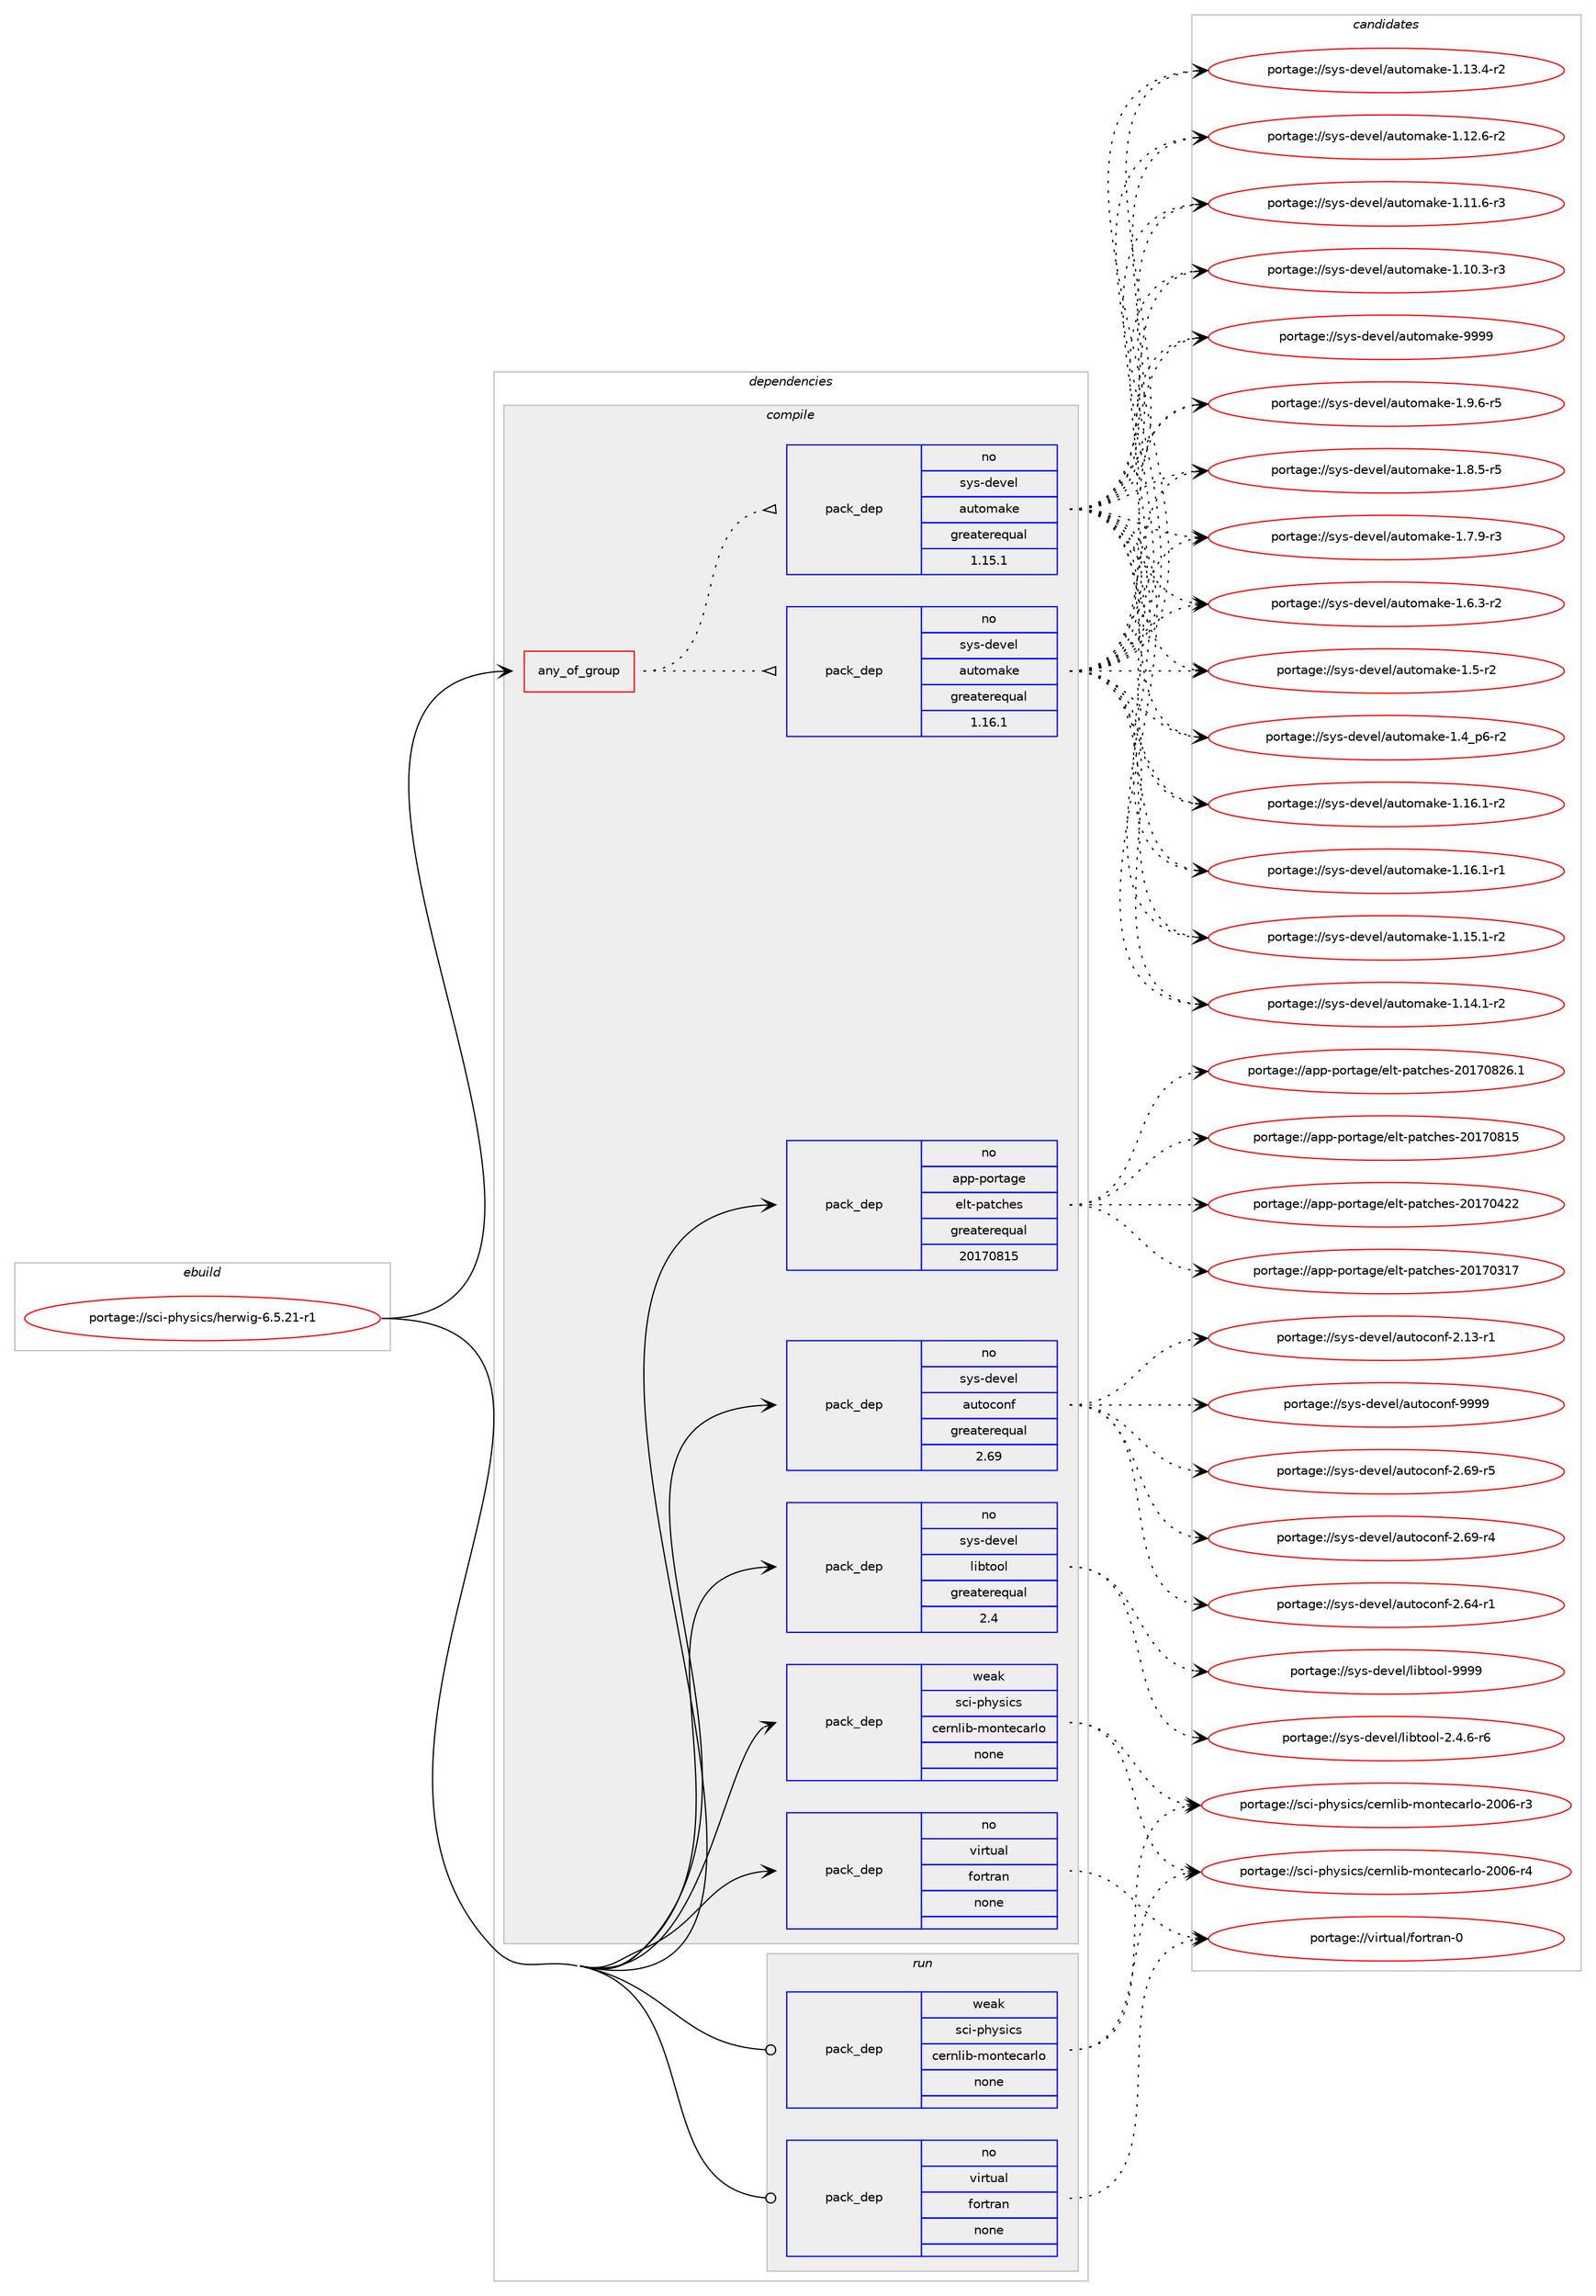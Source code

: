 digraph prolog {

# *************
# Graph options
# *************

newrank=true;
concentrate=true;
compound=true;
graph [rankdir=LR,fontname=Helvetica,fontsize=10,ranksep=1.5];#, ranksep=2.5, nodesep=0.2];
edge  [arrowhead=vee];
node  [fontname=Helvetica,fontsize=10];

# **********
# The ebuild
# **********

subgraph cluster_leftcol {
color=gray;
rank=same;
label=<<i>ebuild</i>>;
id [label="portage://sci-physics/herwig-6.5.21-r1", color=red, width=4, href="../sci-physics/herwig-6.5.21-r1.svg"];
}

# ****************
# The dependencies
# ****************

subgraph cluster_midcol {
color=gray;
label=<<i>dependencies</i>>;
subgraph cluster_compile {
fillcolor="#eeeeee";
style=filled;
label=<<i>compile</i>>;
subgraph any1343 {
dependency83559 [label=<<TABLE BORDER="0" CELLBORDER="1" CELLSPACING="0" CELLPADDING="4"><TR><TD CELLPADDING="10">any_of_group</TD></TR></TABLE>>, shape=none, color=red];subgraph pack65722 {
dependency83560 [label=<<TABLE BORDER="0" CELLBORDER="1" CELLSPACING="0" CELLPADDING="4" WIDTH="220"><TR><TD ROWSPAN="6" CELLPADDING="30">pack_dep</TD></TR><TR><TD WIDTH="110">no</TD></TR><TR><TD>sys-devel</TD></TR><TR><TD>automake</TD></TR><TR><TD>greaterequal</TD></TR><TR><TD>1.16.1</TD></TR></TABLE>>, shape=none, color=blue];
}
dependency83559:e -> dependency83560:w [weight=20,style="dotted",arrowhead="oinv"];
subgraph pack65723 {
dependency83561 [label=<<TABLE BORDER="0" CELLBORDER="1" CELLSPACING="0" CELLPADDING="4" WIDTH="220"><TR><TD ROWSPAN="6" CELLPADDING="30">pack_dep</TD></TR><TR><TD WIDTH="110">no</TD></TR><TR><TD>sys-devel</TD></TR><TR><TD>automake</TD></TR><TR><TD>greaterequal</TD></TR><TR><TD>1.15.1</TD></TR></TABLE>>, shape=none, color=blue];
}
dependency83559:e -> dependency83561:w [weight=20,style="dotted",arrowhead="oinv"];
}
id:e -> dependency83559:w [weight=20,style="solid",arrowhead="vee"];
subgraph pack65724 {
dependency83562 [label=<<TABLE BORDER="0" CELLBORDER="1" CELLSPACING="0" CELLPADDING="4" WIDTH="220"><TR><TD ROWSPAN="6" CELLPADDING="30">pack_dep</TD></TR><TR><TD WIDTH="110">no</TD></TR><TR><TD>app-portage</TD></TR><TR><TD>elt-patches</TD></TR><TR><TD>greaterequal</TD></TR><TR><TD>20170815</TD></TR></TABLE>>, shape=none, color=blue];
}
id:e -> dependency83562:w [weight=20,style="solid",arrowhead="vee"];
subgraph pack65725 {
dependency83563 [label=<<TABLE BORDER="0" CELLBORDER="1" CELLSPACING="0" CELLPADDING="4" WIDTH="220"><TR><TD ROWSPAN="6" CELLPADDING="30">pack_dep</TD></TR><TR><TD WIDTH="110">no</TD></TR><TR><TD>sys-devel</TD></TR><TR><TD>autoconf</TD></TR><TR><TD>greaterequal</TD></TR><TR><TD>2.69</TD></TR></TABLE>>, shape=none, color=blue];
}
id:e -> dependency83563:w [weight=20,style="solid",arrowhead="vee"];
subgraph pack65726 {
dependency83564 [label=<<TABLE BORDER="0" CELLBORDER="1" CELLSPACING="0" CELLPADDING="4" WIDTH="220"><TR><TD ROWSPAN="6" CELLPADDING="30">pack_dep</TD></TR><TR><TD WIDTH="110">no</TD></TR><TR><TD>sys-devel</TD></TR><TR><TD>libtool</TD></TR><TR><TD>greaterequal</TD></TR><TR><TD>2.4</TD></TR></TABLE>>, shape=none, color=blue];
}
id:e -> dependency83564:w [weight=20,style="solid",arrowhead="vee"];
subgraph pack65727 {
dependency83565 [label=<<TABLE BORDER="0" CELLBORDER="1" CELLSPACING="0" CELLPADDING="4" WIDTH="220"><TR><TD ROWSPAN="6" CELLPADDING="30">pack_dep</TD></TR><TR><TD WIDTH="110">no</TD></TR><TR><TD>virtual</TD></TR><TR><TD>fortran</TD></TR><TR><TD>none</TD></TR><TR><TD></TD></TR></TABLE>>, shape=none, color=blue];
}
id:e -> dependency83565:w [weight=20,style="solid",arrowhead="vee"];
subgraph pack65728 {
dependency83566 [label=<<TABLE BORDER="0" CELLBORDER="1" CELLSPACING="0" CELLPADDING="4" WIDTH="220"><TR><TD ROWSPAN="6" CELLPADDING="30">pack_dep</TD></TR><TR><TD WIDTH="110">weak</TD></TR><TR><TD>sci-physics</TD></TR><TR><TD>cernlib-montecarlo</TD></TR><TR><TD>none</TD></TR><TR><TD></TD></TR></TABLE>>, shape=none, color=blue];
}
id:e -> dependency83566:w [weight=20,style="solid",arrowhead="vee"];
}
subgraph cluster_compileandrun {
fillcolor="#eeeeee";
style=filled;
label=<<i>compile and run</i>>;
}
subgraph cluster_run {
fillcolor="#eeeeee";
style=filled;
label=<<i>run</i>>;
subgraph pack65729 {
dependency83567 [label=<<TABLE BORDER="0" CELLBORDER="1" CELLSPACING="0" CELLPADDING="4" WIDTH="220"><TR><TD ROWSPAN="6" CELLPADDING="30">pack_dep</TD></TR><TR><TD WIDTH="110">no</TD></TR><TR><TD>virtual</TD></TR><TR><TD>fortran</TD></TR><TR><TD>none</TD></TR><TR><TD></TD></TR></TABLE>>, shape=none, color=blue];
}
id:e -> dependency83567:w [weight=20,style="solid",arrowhead="odot"];
subgraph pack65730 {
dependency83568 [label=<<TABLE BORDER="0" CELLBORDER="1" CELLSPACING="0" CELLPADDING="4" WIDTH="220"><TR><TD ROWSPAN="6" CELLPADDING="30">pack_dep</TD></TR><TR><TD WIDTH="110">weak</TD></TR><TR><TD>sci-physics</TD></TR><TR><TD>cernlib-montecarlo</TD></TR><TR><TD>none</TD></TR><TR><TD></TD></TR></TABLE>>, shape=none, color=blue];
}
id:e -> dependency83568:w [weight=20,style="solid",arrowhead="odot"];
}
}

# **************
# The candidates
# **************

subgraph cluster_choices {
rank=same;
color=gray;
label=<<i>candidates</i>>;

subgraph choice65722 {
color=black;
nodesep=1;
choice115121115451001011181011084797117116111109971071014557575757 [label="portage://sys-devel/automake-9999", color=red, width=4,href="../sys-devel/automake-9999.svg"];
choice115121115451001011181011084797117116111109971071014549465746544511453 [label="portage://sys-devel/automake-1.9.6-r5", color=red, width=4,href="../sys-devel/automake-1.9.6-r5.svg"];
choice115121115451001011181011084797117116111109971071014549465646534511453 [label="portage://sys-devel/automake-1.8.5-r5", color=red, width=4,href="../sys-devel/automake-1.8.5-r5.svg"];
choice115121115451001011181011084797117116111109971071014549465546574511451 [label="portage://sys-devel/automake-1.7.9-r3", color=red, width=4,href="../sys-devel/automake-1.7.9-r3.svg"];
choice115121115451001011181011084797117116111109971071014549465446514511450 [label="portage://sys-devel/automake-1.6.3-r2", color=red, width=4,href="../sys-devel/automake-1.6.3-r2.svg"];
choice11512111545100101118101108479711711611110997107101454946534511450 [label="portage://sys-devel/automake-1.5-r2", color=red, width=4,href="../sys-devel/automake-1.5-r2.svg"];
choice115121115451001011181011084797117116111109971071014549465295112544511450 [label="portage://sys-devel/automake-1.4_p6-r2", color=red, width=4,href="../sys-devel/automake-1.4_p6-r2.svg"];
choice11512111545100101118101108479711711611110997107101454946495446494511450 [label="portage://sys-devel/automake-1.16.1-r2", color=red, width=4,href="../sys-devel/automake-1.16.1-r2.svg"];
choice11512111545100101118101108479711711611110997107101454946495446494511449 [label="portage://sys-devel/automake-1.16.1-r1", color=red, width=4,href="../sys-devel/automake-1.16.1-r1.svg"];
choice11512111545100101118101108479711711611110997107101454946495346494511450 [label="portage://sys-devel/automake-1.15.1-r2", color=red, width=4,href="../sys-devel/automake-1.15.1-r2.svg"];
choice11512111545100101118101108479711711611110997107101454946495246494511450 [label="portage://sys-devel/automake-1.14.1-r2", color=red, width=4,href="../sys-devel/automake-1.14.1-r2.svg"];
choice11512111545100101118101108479711711611110997107101454946495146524511450 [label="portage://sys-devel/automake-1.13.4-r2", color=red, width=4,href="../sys-devel/automake-1.13.4-r2.svg"];
choice11512111545100101118101108479711711611110997107101454946495046544511450 [label="portage://sys-devel/automake-1.12.6-r2", color=red, width=4,href="../sys-devel/automake-1.12.6-r2.svg"];
choice11512111545100101118101108479711711611110997107101454946494946544511451 [label="portage://sys-devel/automake-1.11.6-r3", color=red, width=4,href="../sys-devel/automake-1.11.6-r3.svg"];
choice11512111545100101118101108479711711611110997107101454946494846514511451 [label="portage://sys-devel/automake-1.10.3-r3", color=red, width=4,href="../sys-devel/automake-1.10.3-r3.svg"];
dependency83560:e -> choice115121115451001011181011084797117116111109971071014557575757:w [style=dotted,weight="100"];
dependency83560:e -> choice115121115451001011181011084797117116111109971071014549465746544511453:w [style=dotted,weight="100"];
dependency83560:e -> choice115121115451001011181011084797117116111109971071014549465646534511453:w [style=dotted,weight="100"];
dependency83560:e -> choice115121115451001011181011084797117116111109971071014549465546574511451:w [style=dotted,weight="100"];
dependency83560:e -> choice115121115451001011181011084797117116111109971071014549465446514511450:w [style=dotted,weight="100"];
dependency83560:e -> choice11512111545100101118101108479711711611110997107101454946534511450:w [style=dotted,weight="100"];
dependency83560:e -> choice115121115451001011181011084797117116111109971071014549465295112544511450:w [style=dotted,weight="100"];
dependency83560:e -> choice11512111545100101118101108479711711611110997107101454946495446494511450:w [style=dotted,weight="100"];
dependency83560:e -> choice11512111545100101118101108479711711611110997107101454946495446494511449:w [style=dotted,weight="100"];
dependency83560:e -> choice11512111545100101118101108479711711611110997107101454946495346494511450:w [style=dotted,weight="100"];
dependency83560:e -> choice11512111545100101118101108479711711611110997107101454946495246494511450:w [style=dotted,weight="100"];
dependency83560:e -> choice11512111545100101118101108479711711611110997107101454946495146524511450:w [style=dotted,weight="100"];
dependency83560:e -> choice11512111545100101118101108479711711611110997107101454946495046544511450:w [style=dotted,weight="100"];
dependency83560:e -> choice11512111545100101118101108479711711611110997107101454946494946544511451:w [style=dotted,weight="100"];
dependency83560:e -> choice11512111545100101118101108479711711611110997107101454946494846514511451:w [style=dotted,weight="100"];
}
subgraph choice65723 {
color=black;
nodesep=1;
choice115121115451001011181011084797117116111109971071014557575757 [label="portage://sys-devel/automake-9999", color=red, width=4,href="../sys-devel/automake-9999.svg"];
choice115121115451001011181011084797117116111109971071014549465746544511453 [label="portage://sys-devel/automake-1.9.6-r5", color=red, width=4,href="../sys-devel/automake-1.9.6-r5.svg"];
choice115121115451001011181011084797117116111109971071014549465646534511453 [label="portage://sys-devel/automake-1.8.5-r5", color=red, width=4,href="../sys-devel/automake-1.8.5-r5.svg"];
choice115121115451001011181011084797117116111109971071014549465546574511451 [label="portage://sys-devel/automake-1.7.9-r3", color=red, width=4,href="../sys-devel/automake-1.7.9-r3.svg"];
choice115121115451001011181011084797117116111109971071014549465446514511450 [label="portage://sys-devel/automake-1.6.3-r2", color=red, width=4,href="../sys-devel/automake-1.6.3-r2.svg"];
choice11512111545100101118101108479711711611110997107101454946534511450 [label="portage://sys-devel/automake-1.5-r2", color=red, width=4,href="../sys-devel/automake-1.5-r2.svg"];
choice115121115451001011181011084797117116111109971071014549465295112544511450 [label="portage://sys-devel/automake-1.4_p6-r2", color=red, width=4,href="../sys-devel/automake-1.4_p6-r2.svg"];
choice11512111545100101118101108479711711611110997107101454946495446494511450 [label="portage://sys-devel/automake-1.16.1-r2", color=red, width=4,href="../sys-devel/automake-1.16.1-r2.svg"];
choice11512111545100101118101108479711711611110997107101454946495446494511449 [label="portage://sys-devel/automake-1.16.1-r1", color=red, width=4,href="../sys-devel/automake-1.16.1-r1.svg"];
choice11512111545100101118101108479711711611110997107101454946495346494511450 [label="portage://sys-devel/automake-1.15.1-r2", color=red, width=4,href="../sys-devel/automake-1.15.1-r2.svg"];
choice11512111545100101118101108479711711611110997107101454946495246494511450 [label="portage://sys-devel/automake-1.14.1-r2", color=red, width=4,href="../sys-devel/automake-1.14.1-r2.svg"];
choice11512111545100101118101108479711711611110997107101454946495146524511450 [label="portage://sys-devel/automake-1.13.4-r2", color=red, width=4,href="../sys-devel/automake-1.13.4-r2.svg"];
choice11512111545100101118101108479711711611110997107101454946495046544511450 [label="portage://sys-devel/automake-1.12.6-r2", color=red, width=4,href="../sys-devel/automake-1.12.6-r2.svg"];
choice11512111545100101118101108479711711611110997107101454946494946544511451 [label="portage://sys-devel/automake-1.11.6-r3", color=red, width=4,href="../sys-devel/automake-1.11.6-r3.svg"];
choice11512111545100101118101108479711711611110997107101454946494846514511451 [label="portage://sys-devel/automake-1.10.3-r3", color=red, width=4,href="../sys-devel/automake-1.10.3-r3.svg"];
dependency83561:e -> choice115121115451001011181011084797117116111109971071014557575757:w [style=dotted,weight="100"];
dependency83561:e -> choice115121115451001011181011084797117116111109971071014549465746544511453:w [style=dotted,weight="100"];
dependency83561:e -> choice115121115451001011181011084797117116111109971071014549465646534511453:w [style=dotted,weight="100"];
dependency83561:e -> choice115121115451001011181011084797117116111109971071014549465546574511451:w [style=dotted,weight="100"];
dependency83561:e -> choice115121115451001011181011084797117116111109971071014549465446514511450:w [style=dotted,weight="100"];
dependency83561:e -> choice11512111545100101118101108479711711611110997107101454946534511450:w [style=dotted,weight="100"];
dependency83561:e -> choice115121115451001011181011084797117116111109971071014549465295112544511450:w [style=dotted,weight="100"];
dependency83561:e -> choice11512111545100101118101108479711711611110997107101454946495446494511450:w [style=dotted,weight="100"];
dependency83561:e -> choice11512111545100101118101108479711711611110997107101454946495446494511449:w [style=dotted,weight="100"];
dependency83561:e -> choice11512111545100101118101108479711711611110997107101454946495346494511450:w [style=dotted,weight="100"];
dependency83561:e -> choice11512111545100101118101108479711711611110997107101454946495246494511450:w [style=dotted,weight="100"];
dependency83561:e -> choice11512111545100101118101108479711711611110997107101454946495146524511450:w [style=dotted,weight="100"];
dependency83561:e -> choice11512111545100101118101108479711711611110997107101454946495046544511450:w [style=dotted,weight="100"];
dependency83561:e -> choice11512111545100101118101108479711711611110997107101454946494946544511451:w [style=dotted,weight="100"];
dependency83561:e -> choice11512111545100101118101108479711711611110997107101454946494846514511451:w [style=dotted,weight="100"];
}
subgraph choice65724 {
color=black;
nodesep=1;
choice971121124511211111411697103101471011081164511297116991041011154550484955485650544649 [label="portage://app-portage/elt-patches-20170826.1", color=red, width=4,href="../app-portage/elt-patches-20170826.1.svg"];
choice97112112451121111141169710310147101108116451129711699104101115455048495548564953 [label="portage://app-portage/elt-patches-20170815", color=red, width=4,href="../app-portage/elt-patches-20170815.svg"];
choice97112112451121111141169710310147101108116451129711699104101115455048495548525050 [label="portage://app-portage/elt-patches-20170422", color=red, width=4,href="../app-portage/elt-patches-20170422.svg"];
choice97112112451121111141169710310147101108116451129711699104101115455048495548514955 [label="portage://app-portage/elt-patches-20170317", color=red, width=4,href="../app-portage/elt-patches-20170317.svg"];
dependency83562:e -> choice971121124511211111411697103101471011081164511297116991041011154550484955485650544649:w [style=dotted,weight="100"];
dependency83562:e -> choice97112112451121111141169710310147101108116451129711699104101115455048495548564953:w [style=dotted,weight="100"];
dependency83562:e -> choice97112112451121111141169710310147101108116451129711699104101115455048495548525050:w [style=dotted,weight="100"];
dependency83562:e -> choice97112112451121111141169710310147101108116451129711699104101115455048495548514955:w [style=dotted,weight="100"];
}
subgraph choice65725 {
color=black;
nodesep=1;
choice115121115451001011181011084797117116111991111101024557575757 [label="portage://sys-devel/autoconf-9999", color=red, width=4,href="../sys-devel/autoconf-9999.svg"];
choice1151211154510010111810110847971171161119911111010245504654574511453 [label="portage://sys-devel/autoconf-2.69-r5", color=red, width=4,href="../sys-devel/autoconf-2.69-r5.svg"];
choice1151211154510010111810110847971171161119911111010245504654574511452 [label="portage://sys-devel/autoconf-2.69-r4", color=red, width=4,href="../sys-devel/autoconf-2.69-r4.svg"];
choice1151211154510010111810110847971171161119911111010245504654524511449 [label="portage://sys-devel/autoconf-2.64-r1", color=red, width=4,href="../sys-devel/autoconf-2.64-r1.svg"];
choice1151211154510010111810110847971171161119911111010245504649514511449 [label="portage://sys-devel/autoconf-2.13-r1", color=red, width=4,href="../sys-devel/autoconf-2.13-r1.svg"];
dependency83563:e -> choice115121115451001011181011084797117116111991111101024557575757:w [style=dotted,weight="100"];
dependency83563:e -> choice1151211154510010111810110847971171161119911111010245504654574511453:w [style=dotted,weight="100"];
dependency83563:e -> choice1151211154510010111810110847971171161119911111010245504654574511452:w [style=dotted,weight="100"];
dependency83563:e -> choice1151211154510010111810110847971171161119911111010245504654524511449:w [style=dotted,weight="100"];
dependency83563:e -> choice1151211154510010111810110847971171161119911111010245504649514511449:w [style=dotted,weight="100"];
}
subgraph choice65726 {
color=black;
nodesep=1;
choice1151211154510010111810110847108105981161111111084557575757 [label="portage://sys-devel/libtool-9999", color=red, width=4,href="../sys-devel/libtool-9999.svg"];
choice1151211154510010111810110847108105981161111111084550465246544511454 [label="portage://sys-devel/libtool-2.4.6-r6", color=red, width=4,href="../sys-devel/libtool-2.4.6-r6.svg"];
dependency83564:e -> choice1151211154510010111810110847108105981161111111084557575757:w [style=dotted,weight="100"];
dependency83564:e -> choice1151211154510010111810110847108105981161111111084550465246544511454:w [style=dotted,weight="100"];
}
subgraph choice65727 {
color=black;
nodesep=1;
choice1181051141161179710847102111114116114971104548 [label="portage://virtual/fortran-0", color=red, width=4,href="../virtual/fortran-0.svg"];
dependency83565:e -> choice1181051141161179710847102111114116114971104548:w [style=dotted,weight="100"];
}
subgraph choice65728 {
color=black;
nodesep=1;
choice11599105451121041211151059911547991011141101081059845109111110116101999711410811145504848544511452 [label="portage://sci-physics/cernlib-montecarlo-2006-r4", color=red, width=4,href="../sci-physics/cernlib-montecarlo-2006-r4.svg"];
choice11599105451121041211151059911547991011141101081059845109111110116101999711410811145504848544511451 [label="portage://sci-physics/cernlib-montecarlo-2006-r3", color=red, width=4,href="../sci-physics/cernlib-montecarlo-2006-r3.svg"];
dependency83566:e -> choice11599105451121041211151059911547991011141101081059845109111110116101999711410811145504848544511452:w [style=dotted,weight="100"];
dependency83566:e -> choice11599105451121041211151059911547991011141101081059845109111110116101999711410811145504848544511451:w [style=dotted,weight="100"];
}
subgraph choice65729 {
color=black;
nodesep=1;
choice1181051141161179710847102111114116114971104548 [label="portage://virtual/fortran-0", color=red, width=4,href="../virtual/fortran-0.svg"];
dependency83567:e -> choice1181051141161179710847102111114116114971104548:w [style=dotted,weight="100"];
}
subgraph choice65730 {
color=black;
nodesep=1;
choice11599105451121041211151059911547991011141101081059845109111110116101999711410811145504848544511452 [label="portage://sci-physics/cernlib-montecarlo-2006-r4", color=red, width=4,href="../sci-physics/cernlib-montecarlo-2006-r4.svg"];
choice11599105451121041211151059911547991011141101081059845109111110116101999711410811145504848544511451 [label="portage://sci-physics/cernlib-montecarlo-2006-r3", color=red, width=4,href="../sci-physics/cernlib-montecarlo-2006-r3.svg"];
dependency83568:e -> choice11599105451121041211151059911547991011141101081059845109111110116101999711410811145504848544511452:w [style=dotted,weight="100"];
dependency83568:e -> choice11599105451121041211151059911547991011141101081059845109111110116101999711410811145504848544511451:w [style=dotted,weight="100"];
}
}

}
